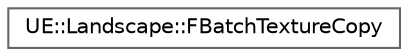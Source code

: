 digraph "Graphical Class Hierarchy"
{
 // INTERACTIVE_SVG=YES
 // LATEX_PDF_SIZE
  bgcolor="transparent";
  edge [fontname=Helvetica,fontsize=10,labelfontname=Helvetica,labelfontsize=10];
  node [fontname=Helvetica,fontsize=10,shape=box,height=0.2,width=0.4];
  rankdir="LR";
  Node0 [id="Node000000",label="UE::Landscape::FBatchTextureCopy",height=0.2,width=0.4,color="grey40", fillcolor="white", style="filled",URL="$d3/d96/classUE_1_1Landscape_1_1FBatchTextureCopy.html",tooltip=" "];
}
